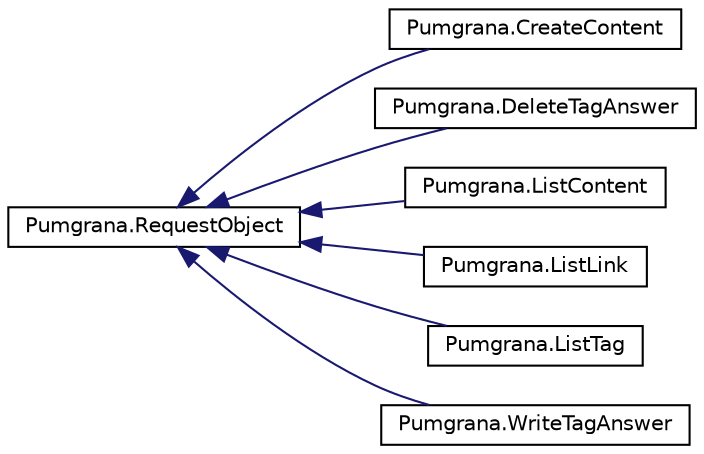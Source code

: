 digraph "Graphe hiérarchique des classes"
{
  edge [fontname="Helvetica",fontsize="10",labelfontname="Helvetica",labelfontsize="10"];
  node [fontname="Helvetica",fontsize="10",shape=record];
  rankdir="LR";
  Node1 [label="Pumgrana.RequestObject",height=0.2,width=0.4,color="black", fillcolor="white", style="filled",URL="$class_pumgrana_1_1_request_object.html"];
  Node1 -> Node2 [dir="back",color="midnightblue",fontsize="10",style="solid",fontname="Helvetica"];
  Node2 [label="Pumgrana.CreateContent",height=0.2,width=0.4,color="black", fillcolor="white", style="filled",URL="$class_pumgrana_1_1_create_content.html"];
  Node1 -> Node3 [dir="back",color="midnightblue",fontsize="10",style="solid",fontname="Helvetica"];
  Node3 [label="Pumgrana.DeleteTagAnswer",height=0.2,width=0.4,color="black", fillcolor="white", style="filled",URL="$class_pumgrana_1_1_delete_tag_answer.html"];
  Node1 -> Node4 [dir="back",color="midnightblue",fontsize="10",style="solid",fontname="Helvetica"];
  Node4 [label="Pumgrana.ListContent",height=0.2,width=0.4,color="black", fillcolor="white", style="filled",URL="$class_pumgrana_1_1_list_content.html"];
  Node1 -> Node5 [dir="back",color="midnightblue",fontsize="10",style="solid",fontname="Helvetica"];
  Node5 [label="Pumgrana.ListLink",height=0.2,width=0.4,color="black", fillcolor="white", style="filled",URL="$class_pumgrana_1_1_list_link.html"];
  Node1 -> Node6 [dir="back",color="midnightblue",fontsize="10",style="solid",fontname="Helvetica"];
  Node6 [label="Pumgrana.ListTag",height=0.2,width=0.4,color="black", fillcolor="white", style="filled",URL="$class_pumgrana_1_1_list_tag.html"];
  Node1 -> Node7 [dir="back",color="midnightblue",fontsize="10",style="solid",fontname="Helvetica"];
  Node7 [label="Pumgrana.WriteTagAnswer",height=0.2,width=0.4,color="black", fillcolor="white", style="filled",URL="$class_pumgrana_1_1_write_tag_answer.html"];
}
